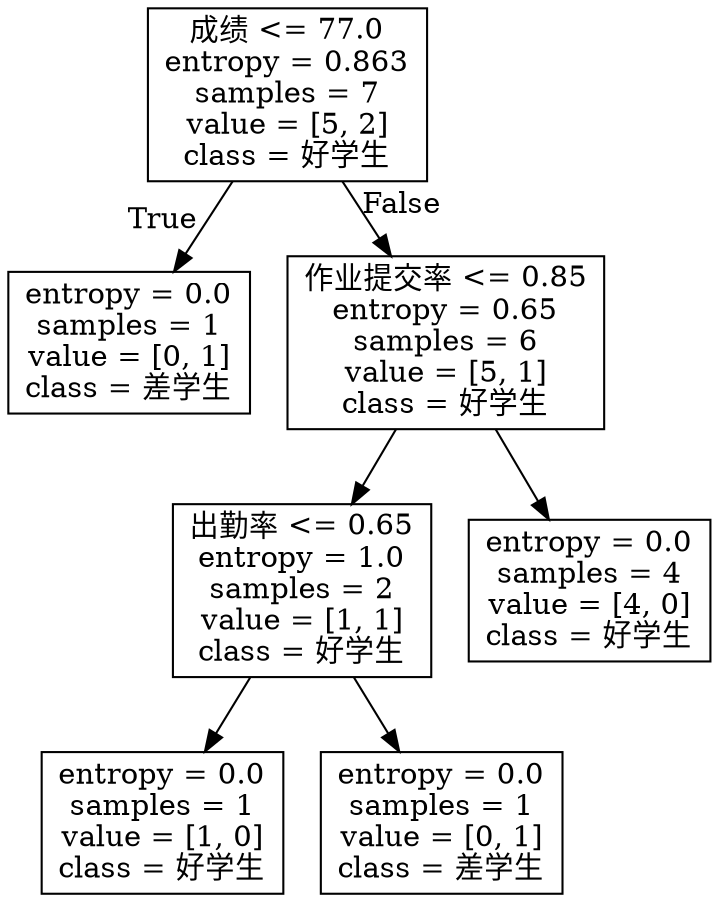 digraph Tree {
node [shape=box] ;
0 [label="成绩 <= 77.0\nentropy = 0.863\nsamples = 7\nvalue = [5, 2]\nclass = 好学生"] ;
1 [label="entropy = 0.0\nsamples = 1\nvalue = [0, 1]\nclass = 差学生"] ;
0 -> 1 [labeldistance=2.5, labelangle=45, headlabel="True"] ;
2 [label="作业提交率 <= 0.85\nentropy = 0.65\nsamples = 6\nvalue = [5, 1]\nclass = 好学生"] ;
0 -> 2 [labeldistance=2.5, labelangle=-45, headlabel="False"] ;
3 [label="出勤率 <= 0.65\nentropy = 1.0\nsamples = 2\nvalue = [1, 1]\nclass = 好学生"] ;
2 -> 3 ;
4 [label="entropy = 0.0\nsamples = 1\nvalue = [1, 0]\nclass = 好学生"] ;
3 -> 4 ;
5 [label="entropy = 0.0\nsamples = 1\nvalue = [0, 1]\nclass = 差学生"] ;
3 -> 5 ;
6 [label="entropy = 0.0\nsamples = 4\nvalue = [4, 0]\nclass = 好学生"] ;
2 -> 6 ;
}